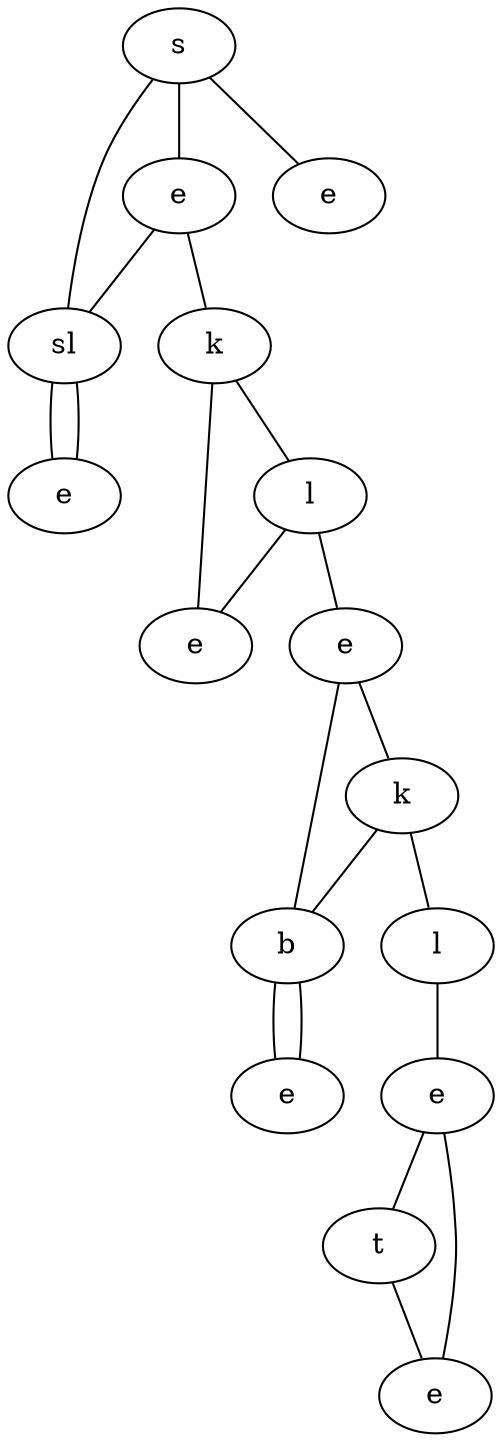 graph {
jLcI[label="s"]
LLxm[label="e"]
ISXu[label="sl"]
dkEA[label="e"]
Zent[label="k"]
EyKI[label="e"]
qFEP[label="l"]
EBPI[label="e"]
SNeL[label="e"]
dWPH[label="k"]
GXmi[label="b"]
MXJw[label="l"]
Lkmo[label="e"]
Ftdd[label="e"]
gevY[label="t"]
LNQp[label="e"]
jLcI -- LLxm
jLcI -- ISXu
jLcI -- dkEA
LLxm -- Zent
LLxm -- ISXu
ISXu -- EyKI
Zent -- qFEP
Zent -- EBPI
ISXu -- EyKI
qFEP -- EBPI
qFEP -- SNeL
SNeL -- dWPH
SNeL -- GXmi
dWPH -- MXJw
dWPH -- GXmi
GXmi -- Lkmo
MXJw -- Ftdd
GXmi -- Lkmo
Ftdd -- gevY
Ftdd -- LNQp
gevY -- LNQp
}